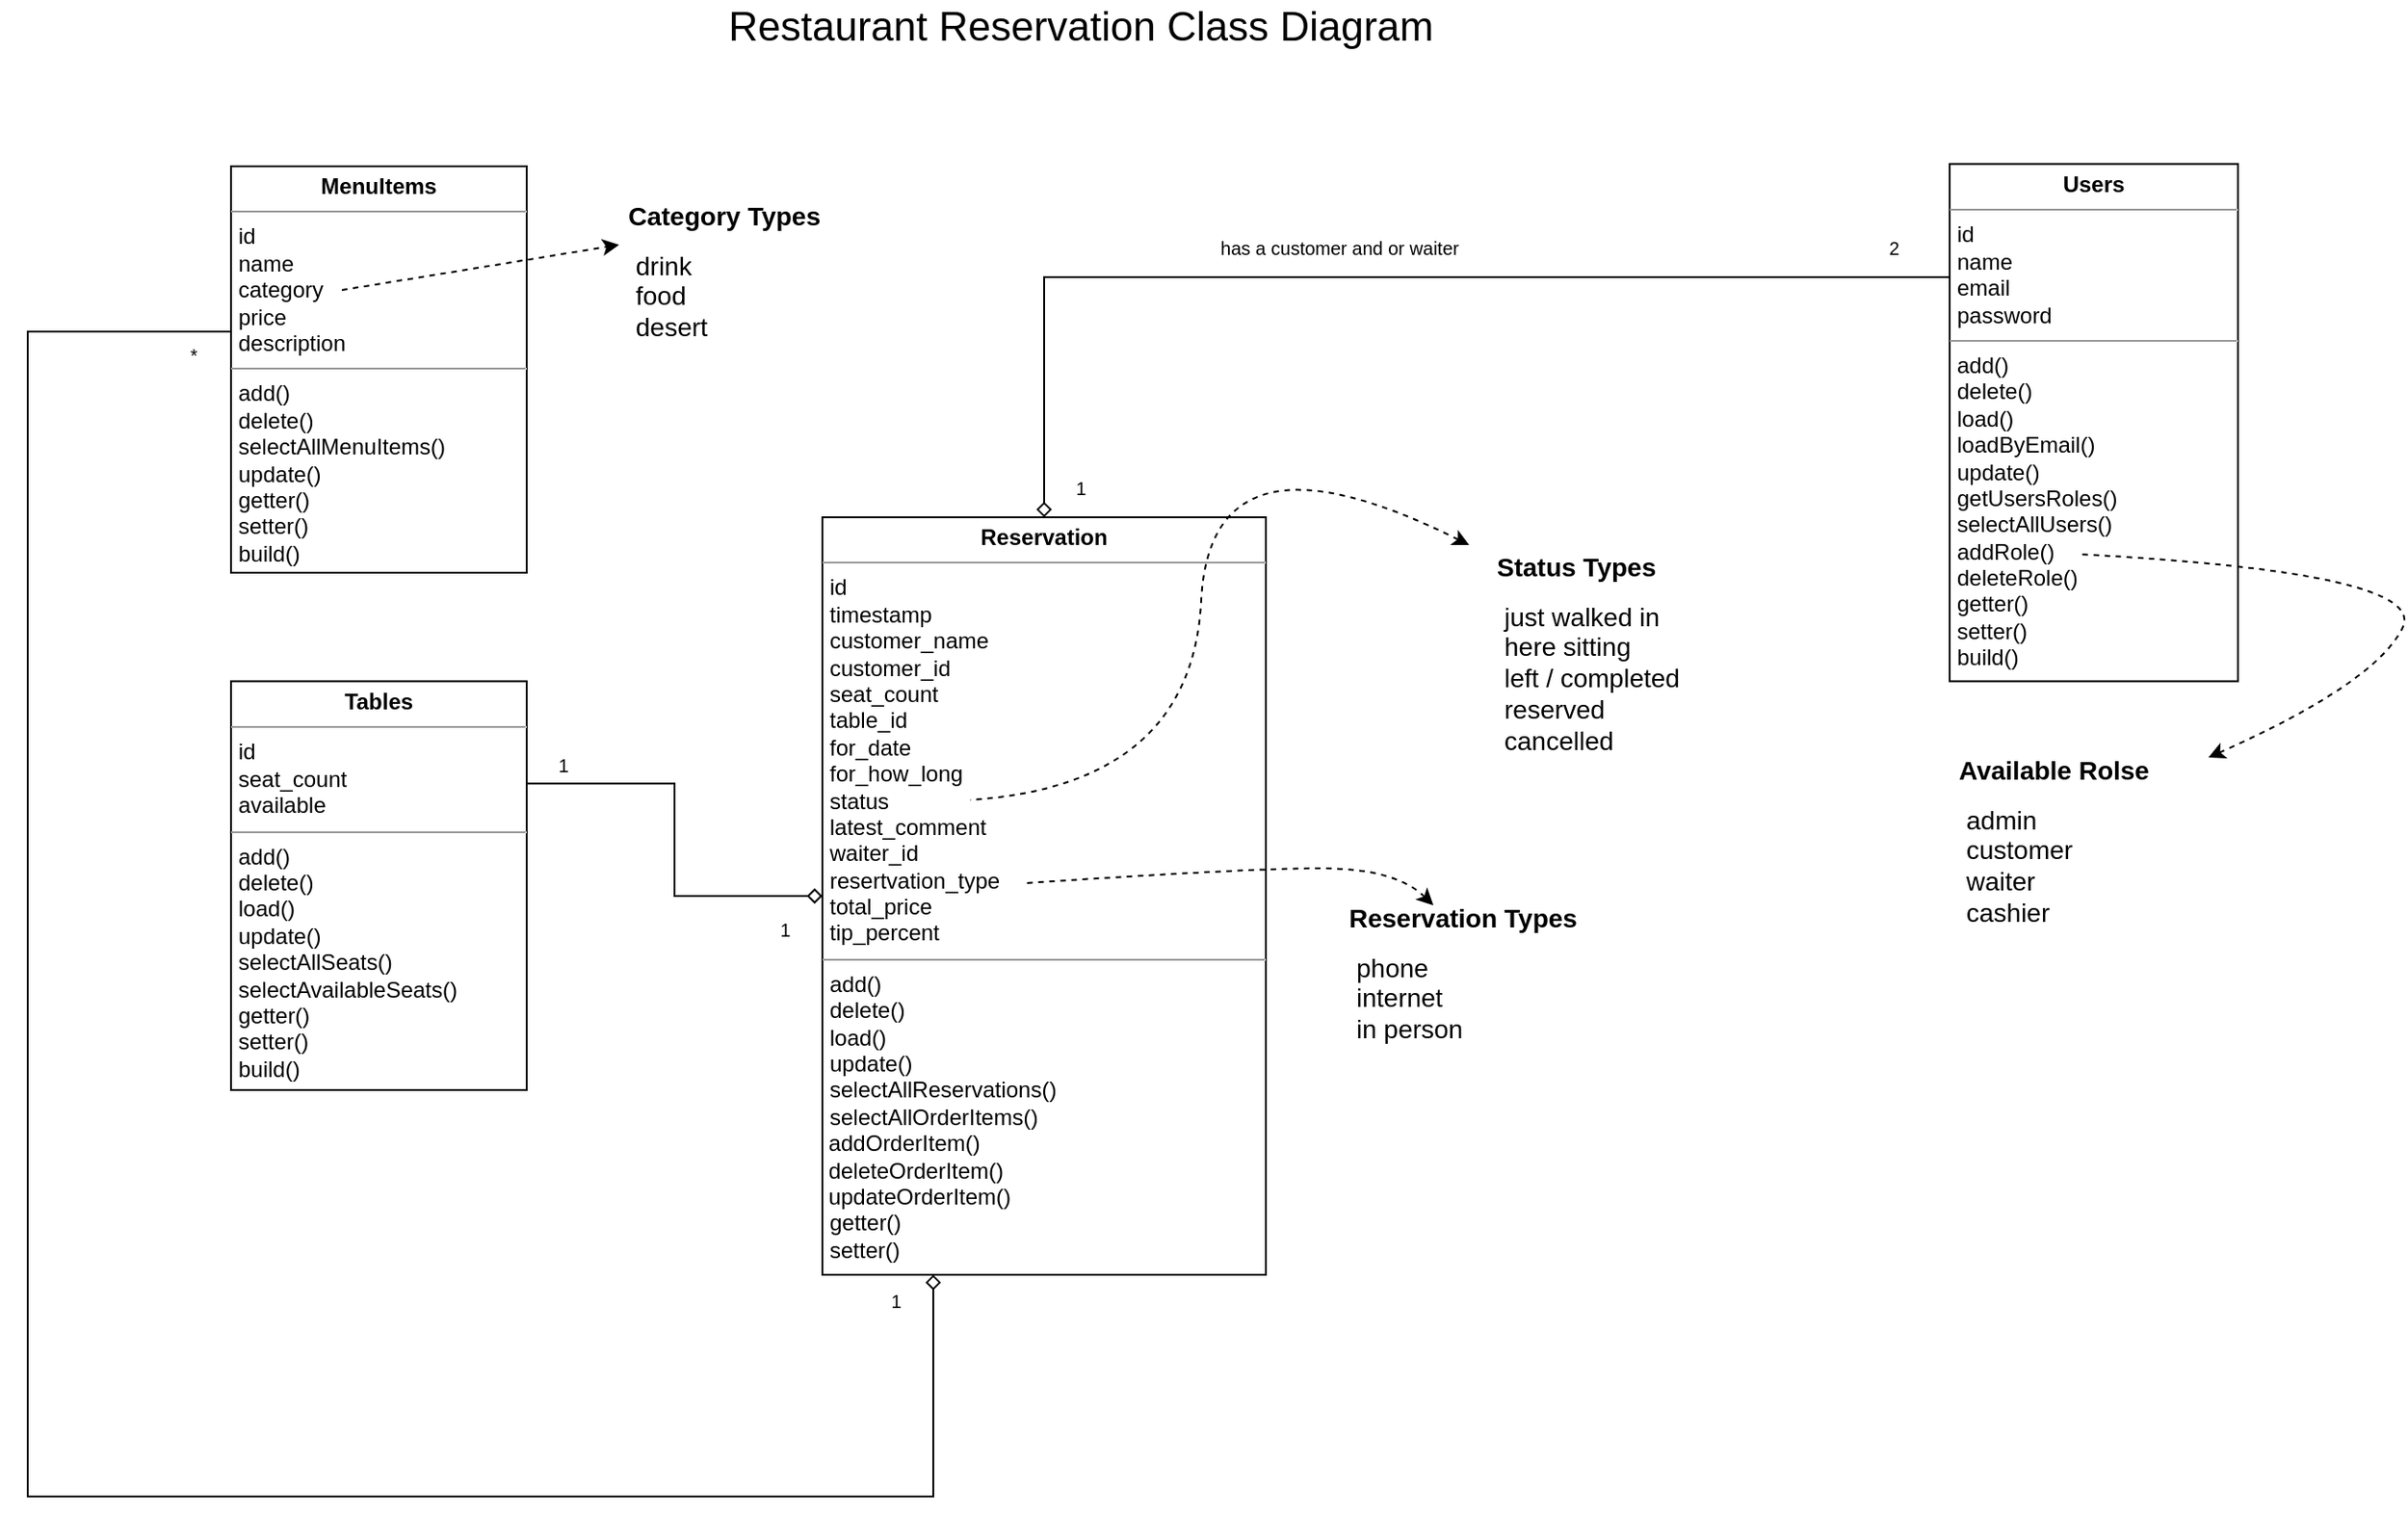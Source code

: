 <mxfile version="20.8.16" type="device"><diagram name="Page-1" id="G5EX8Vy-Cbu-R1nyykUL"><mxGraphModel dx="1974" dy="1204" grid="1" gridSize="10" guides="1" tooltips="1" connect="1" arrows="1" fold="1" page="1" pageScale="1" pageWidth="3300" pageHeight="4681" background="#FFFFFF" math="0" shadow="0"><root><mxCell id="0"/><mxCell id="1" parent="0"/><mxCell id="goD7f1i-W1BPPLskCMS5-74" value="&lt;font style=&quot;font-size: 22px;&quot;&gt;Restaurant Reservation Class Diagram&lt;/font&gt;" style="text;html=1;strokeColor=none;fillColor=none;align=center;verticalAlign=middle;whiteSpace=wrap;rounded=0;fontSize=16;" parent="1" vertex="1"><mxGeometry x="35" y="70" width="1170" height="30" as="geometry"/></mxCell><mxCell id="goD7f1i-W1BPPLskCMS5-76" value="&lt;p style=&quot;margin:0px;margin-top:4px;text-align:center;&quot;&gt;&lt;b&gt;MenuItems&lt;/b&gt;&lt;/p&gt;&lt;hr size=&quot;1&quot;&gt;&lt;p style=&quot;margin:0px;margin-left:4px;&quot;&gt;id&lt;/p&gt;&lt;p style=&quot;margin:0px;margin-left:4px;&quot;&gt;name&lt;/p&gt;&lt;p style=&quot;margin:0px;margin-left:4px;&quot;&gt;category&lt;/p&gt;&lt;p style=&quot;margin:0px;margin-left:4px;&quot;&gt;price&lt;/p&gt;&lt;p style=&quot;margin:0px;margin-left:4px;&quot;&gt;description&lt;/p&gt;&lt;hr size=&quot;1&quot;&gt;&lt;p style=&quot;margin:0px;margin-left:4px;&quot;&gt;add()&lt;/p&gt;&lt;p style=&quot;margin:0px;margin-left:4px;&quot;&gt;delete()&lt;/p&gt;&lt;p style=&quot;margin:0px;margin-left:4px;&quot;&gt;selectAllMenuItems()&lt;/p&gt;&lt;p style=&quot;margin:0px;margin-left:4px;&quot;&gt;update()&lt;/p&gt;&lt;p style=&quot;margin:0px;margin-left:4px;&quot;&gt;getter()&lt;/p&gt;&lt;p style=&quot;margin:0px;margin-left:4px;&quot;&gt;setter()&lt;/p&gt;&lt;p style=&quot;margin:0px;margin-left:4px;&quot;&gt;build()&lt;/p&gt;" style="verticalAlign=top;align=left;overflow=fill;fontSize=12;fontFamily=Helvetica;html=1;rounded=0;shadow=0;comic=0;labelBackgroundColor=none;strokeWidth=1" parent="1" vertex="1"><mxGeometry x="160" y="160" width="160" height="220" as="geometry"/></mxCell><mxCell id="goD7f1i-W1BPPLskCMS5-98" value="&lt;p style=&quot;margin:0px;margin-top:4px;text-align:center;&quot;&gt;&lt;b&gt;Tables&lt;/b&gt;&lt;/p&gt;&lt;hr size=&quot;1&quot;&gt;&lt;p style=&quot;margin:0px;margin-left:4px;&quot;&gt;id&lt;/p&gt;&lt;p style=&quot;margin:0px;margin-left:4px;&quot;&gt;seat_count&lt;/p&gt;&lt;p style=&quot;margin:0px;margin-left:4px;&quot;&gt;available&lt;/p&gt;&lt;hr size=&quot;1&quot;&gt;&lt;p style=&quot;margin:0px;margin-left:4px;&quot;&gt;add()&lt;/p&gt;&lt;p style=&quot;margin:0px;margin-left:4px;&quot;&gt;delete()&lt;/p&gt;&lt;p style=&quot;margin:0px;margin-left:4px;&quot;&gt;load()&lt;/p&gt;&lt;p style=&quot;margin:0px;margin-left:4px;&quot;&gt;update()&lt;/p&gt;&lt;p style=&quot;margin:0px;margin-left:4px;&quot;&gt;selectAllSeats()&lt;/p&gt;&lt;p style=&quot;margin:0px;margin-left:4px;&quot;&gt;selectAvailableSeats()&lt;/p&gt;&lt;p style=&quot;border-color: var(--border-color); margin: 0px 0px 0px 4px;&quot;&gt;getter()&lt;/p&gt;&lt;p style=&quot;border-color: var(--border-color); margin: 0px 0px 0px 4px;&quot;&gt;setter()&lt;/p&gt;&lt;p style=&quot;border-color: var(--border-color); margin: 0px 0px 0px 4px;&quot;&gt;build()&lt;/p&gt;" style="verticalAlign=top;align=left;overflow=fill;fontSize=12;fontFamily=Helvetica;html=1;rounded=0;shadow=0;comic=0;labelBackgroundColor=none;strokeWidth=1" parent="1" vertex="1"><mxGeometry x="160" y="438.75" width="160" height="221.25" as="geometry"/></mxCell><mxCell id="goD7f1i-W1BPPLskCMS5-107" style="edgeStyle=orthogonalEdgeStyle;rounded=0;orthogonalLoop=1;jettySize=auto;html=1;exitX=0.5;exitY=0;exitDx=0;exitDy=0;entryX=0;entryY=0.25;entryDx=0;entryDy=0;fontSize=14;startArrow=diamond;startFill=0;endArrow=none;endFill=0;" parent="1" source="goD7f1i-W1BPPLskCMS5-102" target="goD7f1i-W1BPPLskCMS5-79" edge="1"><mxGeometry relative="1" as="geometry"><Array as="points"><mxPoint x="600" y="220"/><mxPoint x="1090" y="220"/></Array></mxGeometry></mxCell><mxCell id="goD7f1i-W1BPPLskCMS5-114" style="edgeStyle=orthogonalEdgeStyle;rounded=0;orthogonalLoop=1;jettySize=auto;html=1;entryX=1;entryY=0.25;entryDx=0;entryDy=0;fontSize=14;startArrow=diamond;startFill=0;endArrow=none;endFill=0;" parent="1" source="goD7f1i-W1BPPLskCMS5-102" target="goD7f1i-W1BPPLskCMS5-98" edge="1"><mxGeometry relative="1" as="geometry"/></mxCell><mxCell id="goD7f1i-W1BPPLskCMS5-102" value="&lt;p style=&quot;margin:0px;margin-top:4px;text-align:center;&quot;&gt;&lt;b&gt;Reservation&lt;/b&gt;&lt;/p&gt;&lt;hr size=&quot;1&quot;&gt;&lt;p style=&quot;margin:0px;margin-left:4px;&quot;&gt;id&lt;/p&gt;&lt;p style=&quot;margin:0px;margin-left:4px;&quot;&gt;timestamp&lt;/p&gt;&lt;p style=&quot;margin:0px;margin-left:4px;&quot;&gt;customer_name&lt;/p&gt;&lt;p style=&quot;margin:0px;margin-left:4px;&quot;&gt;customer_id&lt;/p&gt;&lt;p style=&quot;margin:0px;margin-left:4px;&quot;&gt;seat_count&lt;/p&gt;&lt;p style=&quot;margin:0px;margin-left:4px;&quot;&gt;&lt;span style=&quot;background-color: initial;&quot;&gt;table_id&lt;/span&gt;&lt;br&gt;&lt;/p&gt;&lt;p style=&quot;margin:0px;margin-left:4px;&quot;&gt;for_date&lt;/p&gt;&lt;p style=&quot;margin:0px;margin-left:4px;&quot;&gt;for_how_long&lt;/p&gt;&lt;p style=&quot;margin:0px;margin-left:4px;&quot;&gt;status&lt;/p&gt;&lt;p style=&quot;margin:0px;margin-left:4px;&quot;&gt;latest_comment&lt;/p&gt;&lt;p style=&quot;margin:0px;margin-left:4px;&quot;&gt;waiter_id&lt;/p&gt;&lt;p style=&quot;margin:0px;margin-left:4px;&quot;&gt;resertvation_type&amp;nbsp;&lt;/p&gt;&lt;p style=&quot;margin:0px;margin-left:4px;&quot;&gt;total_price&lt;/p&gt;&lt;p style=&quot;margin:0px;margin-left:4px;&quot;&gt;tip_percent&lt;/p&gt;&lt;hr size=&quot;1&quot;&gt;&lt;p style=&quot;margin:0px;margin-left:4px;&quot;&gt;add()&lt;/p&gt;&lt;p style=&quot;margin:0px;margin-left:4px;&quot;&gt;delete()&lt;/p&gt;&lt;p style=&quot;margin:0px;margin-left:4px;&quot;&gt;load()&lt;/p&gt;&lt;p style=&quot;margin:0px;margin-left:4px;&quot;&gt;update()&lt;/p&gt;&lt;p style=&quot;margin:0px;margin-left:4px;&quot;&gt;selectAllReservations()&lt;/p&gt;&lt;p style=&quot;margin:0px;margin-left:4px;&quot;&gt;selectAllOrderItems()&lt;/p&gt;&lt;p style=&quot;margin:0px;margin-left:4px;&quot;&gt;&lt;/p&gt;&amp;nbsp;addOrderItem()&lt;br&gt;&amp;nbsp;deleteOrderItem()&lt;br&gt;&amp;nbsp;updateOrderItem()&lt;br&gt;&lt;p style=&quot;border-color: var(--border-color); margin: 0px 0px 0px 4px;&quot;&gt;getter()&lt;/p&gt;&lt;p style=&quot;border-color: var(--border-color); margin: 0px 0px 0px 4px;&quot;&gt;setter()&lt;/p&gt;" style="verticalAlign=top;align=left;overflow=fill;fontSize=12;fontFamily=Helvetica;html=1;rounded=0;shadow=0;comic=0;labelBackgroundColor=none;strokeWidth=1" parent="1" vertex="1"><mxGeometry x="480" y="350" width="240" height="410" as="geometry"/></mxCell><mxCell id="goD7f1i-W1BPPLskCMS5-104" value="&lt;h1 style=&quot;font-size: 14px;&quot;&gt;&lt;font style=&quot;font-size: 14px;&quot;&gt;Status Types&lt;/font&gt;&lt;/h1&gt;&lt;p style=&quot;border-color: var(--border-color); margin: 0px 0px 0px 4px; font-size: 14px;&quot;&gt;&lt;font style=&quot;font-size: 14px;&quot;&gt;just walked in&lt;/font&gt;&lt;/p&gt;&lt;p style=&quot;border-color: var(--border-color); margin: 0px 0px 0px 4px; font-size: 14px;&quot;&gt;&lt;font style=&quot;font-size: 14px;&quot;&gt;here sitting&lt;/font&gt;&lt;/p&gt;&lt;p style=&quot;border-color: var(--border-color); margin: 0px 0px 0px 4px; font-size: 14px;&quot;&gt;&lt;font style=&quot;font-size: 14px;&quot;&gt;left / completed&lt;/font&gt;&lt;/p&gt;&lt;p style=&quot;border-color: var(--border-color); margin: 0px 0px 0px 4px; font-size: 14px;&quot;&gt;&lt;font style=&quot;font-size: 14px;&quot;&gt;reserved&lt;/font&gt;&lt;/p&gt;&lt;p style=&quot;border-color: var(--border-color); margin: 0px 0px 0px 4px; font-size: 14px;&quot;&gt;&lt;font style=&quot;font-size: 14px;&quot;&gt;cancelled&lt;/font&gt;&lt;/p&gt;" style="text;html=1;strokeColor=none;fillColor=none;spacing=5;spacingTop=-20;whiteSpace=wrap;overflow=hidden;rounded=0;fontSize=10;" parent="1" vertex="1"><mxGeometry x="840" y="370" width="140" height="120" as="geometry"/></mxCell><mxCell id="goD7f1i-W1BPPLskCMS5-105" value="&lt;h1 style=&quot;font-size: 14px;&quot;&gt;&lt;font style=&quot;font-size: 14px;&quot;&gt;Category Types&lt;/font&gt;&lt;/h1&gt;&lt;p style=&quot;border-color: var(--border-color); margin: 0px 0px 0px 4px; font-size: 14px;&quot;&gt;drink&lt;/p&gt;&lt;p style=&quot;border-color: var(--border-color); margin: 0px 0px 0px 4px; font-size: 14px;&quot;&gt;food&lt;/p&gt;&lt;p style=&quot;border-color: var(--border-color); margin: 0px 0px 0px 4px; font-size: 14px;&quot;&gt;desert&lt;/p&gt;" style="text;html=1;strokeColor=none;fillColor=none;spacing=5;spacingTop=-20;whiteSpace=wrap;overflow=hidden;rounded=0;fontSize=10;" parent="1" vertex="1"><mxGeometry x="370" y="180" width="140" height="90" as="geometry"/></mxCell><mxCell id="goD7f1i-W1BPPLskCMS5-108" value="&lt;font style=&quot;font-size: 10px;&quot;&gt;1&lt;/font&gt;" style="text;html=1;strokeColor=none;fillColor=none;align=center;verticalAlign=middle;whiteSpace=wrap;rounded=0;fontSize=22;" parent="1" vertex="1"><mxGeometry x="590" y="320" width="60" height="22.5" as="geometry"/></mxCell><mxCell id="goD7f1i-W1BPPLskCMS5-109" value="&lt;font style=&quot;font-size: 10px;&quot;&gt;2&lt;/font&gt;" style="text;html=1;strokeColor=none;fillColor=none;align=center;verticalAlign=middle;whiteSpace=wrap;rounded=0;fontSize=22;" parent="1" vertex="1"><mxGeometry x="1030" y="190" width="60" height="22.5" as="geometry"/></mxCell><mxCell id="goD7f1i-W1BPPLskCMS5-110" value="&lt;span style=&quot;font-size: 10px;&quot;&gt;has a customer and or waiter&lt;/span&gt;" style="text;html=1;strokeColor=none;fillColor=none;align=center;verticalAlign=middle;whiteSpace=wrap;rounded=0;fontSize=22;" parent="1" vertex="1"><mxGeometry x="690" y="190" width="140" height="22.5" as="geometry"/></mxCell><mxCell id="goD7f1i-W1BPPLskCMS5-115" value="&lt;font style=&quot;font-size: 10px;&quot;&gt;1&lt;/font&gt;" style="text;html=1;strokeColor=none;fillColor=none;align=center;verticalAlign=middle;whiteSpace=wrap;rounded=0;fontSize=22;" parent="1" vertex="1"><mxGeometry x="430" y="558.75" width="60" height="22.5" as="geometry"/></mxCell><mxCell id="goD7f1i-W1BPPLskCMS5-116" value="&lt;font style=&quot;font-size: 10px;&quot;&gt;1&lt;/font&gt;" style="text;html=1;strokeColor=none;fillColor=none;align=center;verticalAlign=middle;whiteSpace=wrap;rounded=0;fontSize=22;" parent="1" vertex="1"><mxGeometry x="310" y="470" width="60" height="22.5" as="geometry"/></mxCell><mxCell id="goD7f1i-W1BPPLskCMS5-119" style="edgeStyle=orthogonalEdgeStyle;rounded=0;orthogonalLoop=1;jettySize=auto;html=1;fontSize=14;startArrow=diamond;startFill=0;endArrow=none;endFill=0;exitX=0.25;exitY=1;exitDx=0;exitDy=0;entryX=1;entryY=1;entryDx=0;entryDy=0;" parent="1" source="goD7f1i-W1BPPLskCMS5-102" edge="1"><mxGeometry relative="1" as="geometry"><mxPoint x="490" y="552.556" as="sourcePoint"/><mxPoint x="160" y="249.5" as="targetPoint"/><Array as="points"><mxPoint x="540" y="880"/><mxPoint x="50" y="880"/><mxPoint x="50" y="250"/></Array></mxGeometry></mxCell><mxCell id="goD7f1i-W1BPPLskCMS5-122" value="&lt;font style=&quot;font-size: 10px;&quot;&gt;*&lt;/font&gt;" style="text;html=1;strokeColor=none;fillColor=none;align=center;verticalAlign=middle;whiteSpace=wrap;rounded=0;fontSize=22;" parent="1" vertex="1"><mxGeometry x="110" y="247.5" width="60" height="22.5" as="geometry"/></mxCell><mxCell id="goD7f1i-W1BPPLskCMS5-124" value="&lt;font style=&quot;font-size: 10px;&quot;&gt;1&lt;/font&gt;" style="text;html=1;strokeColor=none;fillColor=none;align=center;verticalAlign=middle;whiteSpace=wrap;rounded=0;fontSize=22;" parent="1" vertex="1"><mxGeometry x="490" y="760" width="60" height="22.5" as="geometry"/></mxCell><mxCell id="goD7f1i-W1BPPLskCMS5-126" value="&lt;h1 style=&quot;font-size: 14px;&quot;&gt;&lt;font style=&quot;font-size: 14px;&quot;&gt;Reservation Types&lt;/font&gt;&lt;/h1&gt;&lt;p style=&quot;border-color: var(--border-color); margin: 0px 0px 0px 4px; font-size: 14px;&quot;&gt;phone&lt;/p&gt;&lt;p style=&quot;border-color: var(--border-color); margin: 0px 0px 0px 4px; font-size: 14px;&quot;&gt;internet&lt;/p&gt;&lt;p style=&quot;border-color: var(--border-color); margin: 0px 0px 0px 4px; font-size: 14px;&quot;&gt;in person&lt;/p&gt;" style="text;html=1;strokeColor=none;fillColor=none;spacing=5;spacingTop=-20;whiteSpace=wrap;overflow=hidden;rounded=0;fontSize=10;" parent="1" vertex="1"><mxGeometry x="760" y="560" width="190" height="86" as="geometry"/></mxCell><mxCell id="goD7f1i-W1BPPLskCMS5-128" value="&lt;h1 style=&quot;font-size: 14px;&quot;&gt;&lt;font style=&quot;font-size: 14px;&quot;&gt;Available Rolse&lt;/font&gt;&lt;/h1&gt;&lt;p style=&quot;border-color: var(--border-color); margin: 0px 0px 0px 4px; font-size: 14px;&quot;&gt;admin&lt;/p&gt;&lt;p style=&quot;border-color: var(--border-color); margin: 0px 0px 0px 4px; font-size: 14px;&quot;&gt;customer&lt;/p&gt;&lt;p style=&quot;border-color: var(--border-color); margin: 0px 0px 0px 4px; font-size: 14px;&quot;&gt;waiter&lt;/p&gt;&lt;p style=&quot;border-color: var(--border-color); margin: 0px 0px 0px 4px; font-size: 14px;&quot;&gt;cashier&lt;/p&gt;" style="text;html=1;strokeColor=none;fillColor=none;spacing=5;spacingTop=-20;whiteSpace=wrap;overflow=hidden;rounded=0;fontSize=10;" parent="1" vertex="1"><mxGeometry x="1090" y="480" width="156" height="96" as="geometry"/></mxCell><mxCell id="goD7f1i-W1BPPLskCMS5-79" value="&lt;p style=&quot;margin:0px;margin-top:4px;text-align:center;&quot;&gt;&lt;b&gt;Users&lt;/b&gt;&lt;/p&gt;&lt;hr size=&quot;1&quot;&gt;&lt;p style=&quot;margin:0px;margin-left:4px;&quot;&gt;id&lt;/p&gt;&lt;p style=&quot;margin:0px;margin-left:4px;&quot;&gt;name&lt;/p&gt;&lt;p style=&quot;margin:0px;margin-left:4px;&quot;&gt;email&lt;/p&gt;&lt;p style=&quot;margin:0px;margin-left:4px;&quot;&gt;password&lt;/p&gt;&lt;hr size=&quot;1&quot;&gt;&lt;p style=&quot;margin:0px;margin-left:4px;&quot;&gt;add()&lt;/p&gt;&lt;p style=&quot;margin:0px;margin-left:4px;&quot;&gt;delete()&lt;/p&gt;&lt;p style=&quot;margin:0px;margin-left:4px;&quot;&gt;load()&lt;/p&gt;&lt;p style=&quot;margin:0px;margin-left:4px;&quot;&gt;loadByEmail()&lt;/p&gt;&lt;p style=&quot;margin:0px;margin-left:4px;&quot;&gt;update()&lt;/p&gt;&lt;p style=&quot;margin:0px;margin-left:4px;&quot;&gt;getUsersRoles()&lt;/p&gt;&lt;p style=&quot;margin:0px;margin-left:4px;&quot;&gt;selectAllUsers()&lt;br&gt;&lt;/p&gt;&lt;p style=&quot;margin:0px;margin-left:4px;&quot;&gt;addRole()&lt;/p&gt;&lt;p style=&quot;margin:0px;margin-left:4px;&quot;&gt;deleteRole()&lt;/p&gt;&lt;p style=&quot;margin:0px;margin-left:4px;&quot;&gt;getter()&lt;/p&gt;&lt;p style=&quot;margin:0px;margin-left:4px;&quot;&gt;setter()&lt;/p&gt;&lt;p style=&quot;margin:0px;margin-left:4px;&quot;&gt;build()&lt;/p&gt;&lt;p style=&quot;margin:0px;margin-left:4px;&quot;&gt;&lt;br&gt;&lt;/p&gt;" style="verticalAlign=top;align=left;overflow=fill;fontSize=12;fontFamily=Helvetica;html=1;rounded=0;shadow=0;comic=0;labelBackgroundColor=none;strokeWidth=1" parent="1" vertex="1"><mxGeometry x="1090" y="158.75" width="156" height="280" as="geometry"/></mxCell><mxCell id="nJdFATIE86mqyI9YQelK-3" value="" style="endArrow=classic;html=1;rounded=0;dashed=1;entryX=0;entryY=0.25;entryDx=0;entryDy=0;" parent="1" target="goD7f1i-W1BPPLskCMS5-105" edge="1"><mxGeometry width="50" height="50" relative="1" as="geometry"><mxPoint x="220" y="227" as="sourcePoint"/><mxPoint x="445" y="172.25" as="targetPoint"/></mxGeometry></mxCell><mxCell id="nJdFATIE86mqyI9YQelK-7" value="" style="curved=1;endArrow=none;html=1;rounded=0;dashed=1;endFill=0;startArrow=classic;startFill=1;" parent="1" edge="1"><mxGeometry width="50" height="50" relative="1" as="geometry"><mxPoint x="1230" y="480" as="sourcePoint"/><mxPoint x="1160" y="370" as="targetPoint"/><Array as="points"><mxPoint x="1320" y="440"/><mxPoint x="1350" y="380"/></Array></mxGeometry></mxCell><mxCell id="r6RxMFsuMrBrBv2-gqhf-5" value="" style="curved=1;endArrow=none;html=1;rounded=0;dashed=1;endFill=0;startArrow=classic;startFill=1;" edge="1" parent="1" source="goD7f1i-W1BPPLskCMS5-126"><mxGeometry width="50" height="50" relative="1" as="geometry"><mxPoint x="830" y="530" as="sourcePoint"/><mxPoint x="590" y="548" as="targetPoint"/><Array as="points"><mxPoint x="790" y="540"/><mxPoint x="710" y="540"/></Array></mxGeometry></mxCell><mxCell id="r6RxMFsuMrBrBv2-gqhf-6" value="" style="curved=1;endArrow=none;html=1;rounded=0;dashed=1;endFill=0;startArrow=classic;startFill=1;exitX=0.5;exitY=0;exitDx=0;exitDy=0;" edge="1" parent="1"><mxGeometry width="50" height="50" relative="1" as="geometry"><mxPoint x="830.0" y="365" as="sourcePoint"/><mxPoint x="560" y="503" as="targetPoint"/><Array as="points"><mxPoint x="690" y="295"/><mxPoint x="680" y="495"/></Array></mxGeometry></mxCell></root></mxGraphModel></diagram></mxfile>